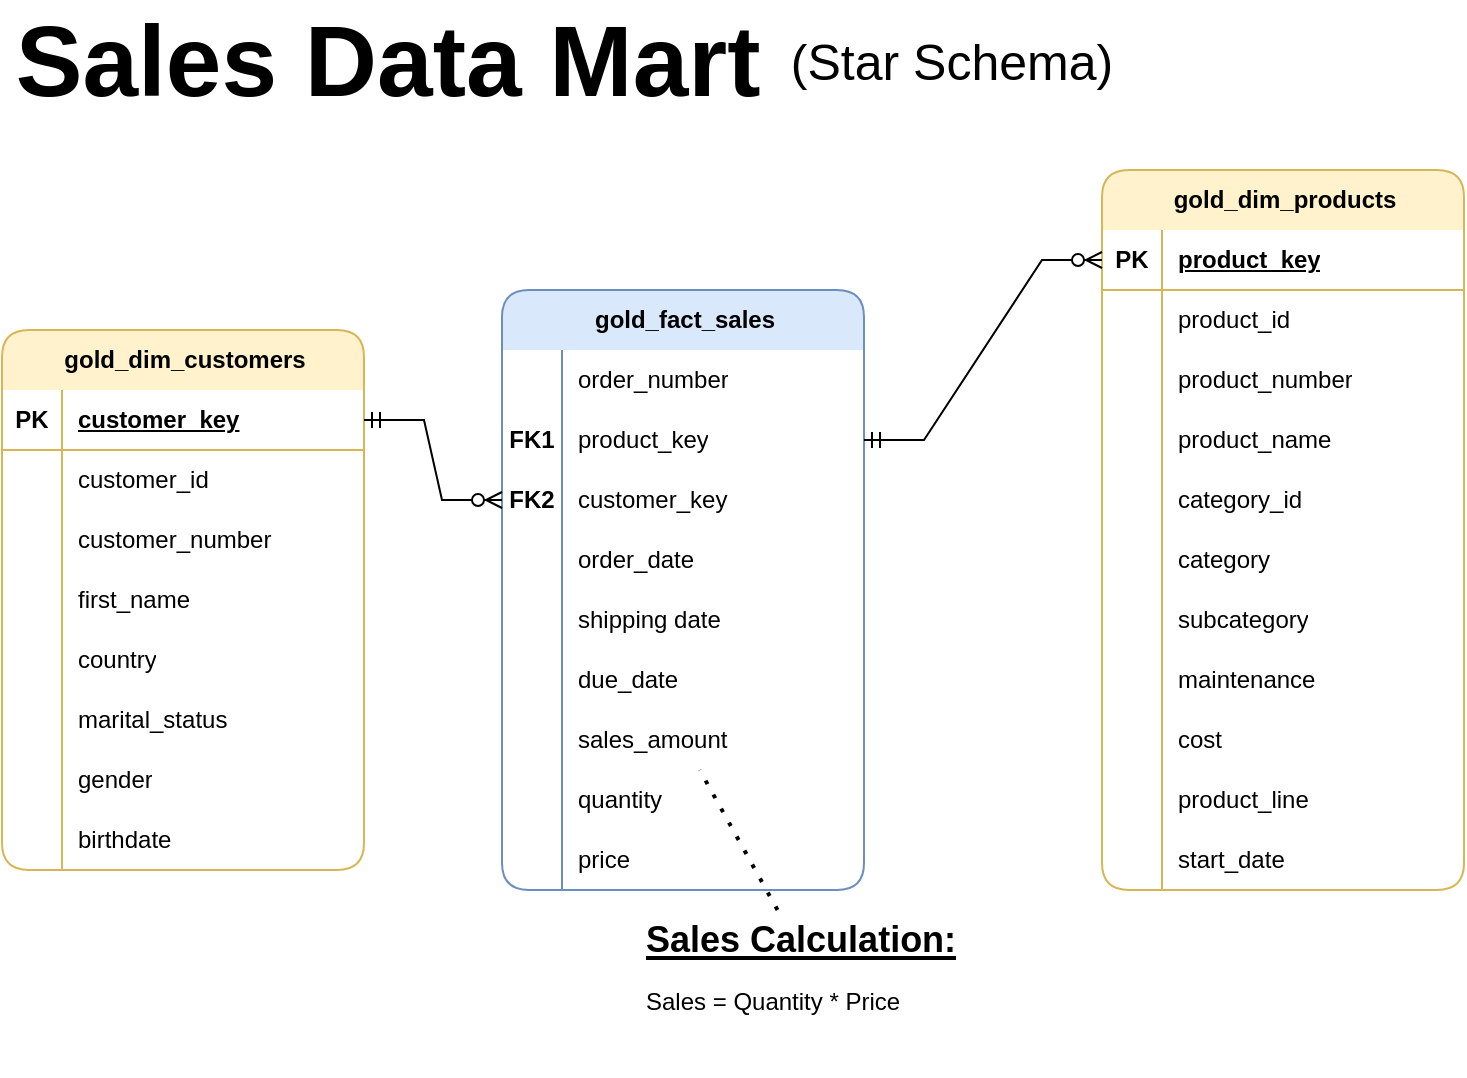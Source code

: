 <mxfile version="28.1.2">
  <diagram name="Page-1" id="DAZ2Mswl_g_Xlv9_RMFX">
    <mxGraphModel dx="1426" dy="849" grid="1" gridSize="10" guides="1" tooltips="1" connect="1" arrows="1" fold="1" page="1" pageScale="1" pageWidth="850" pageHeight="1100" math="0" shadow="0">
      <root>
        <mxCell id="0" />
        <mxCell id="1" parent="0" />
        <mxCell id="AhkrarsQf4mPMHz7Obhv-1" value="&lt;b&gt;&lt;font style=&quot;font-size: 50px;&quot;&gt;Sales Data Mart&amp;nbsp;&lt;/font&gt;&lt;/b&gt;" style="text;html=1;align=center;verticalAlign=middle;whiteSpace=wrap;rounded=0;" vertex="1" parent="1">
          <mxGeometry x="50" y="10" width="400" height="50" as="geometry" />
        </mxCell>
        <mxCell id="AhkrarsQf4mPMHz7Obhv-38" value="gold_dim_customers" style="shape=table;startSize=30;container=1;collapsible=1;childLayout=tableLayout;fixedRows=1;rowLines=0;fontStyle=1;align=center;resizeLast=1;html=1;fillColor=#fff2cc;strokeColor=#d6b656;swimlaneLine=0;shadow=0;rounded=1;" vertex="1" parent="1">
          <mxGeometry x="50" y="170" width="181" height="270" as="geometry" />
        </mxCell>
        <mxCell id="AhkrarsQf4mPMHz7Obhv-39" value="" style="shape=tableRow;horizontal=0;startSize=0;swimlaneHead=0;swimlaneBody=0;fillColor=none;collapsible=0;dropTarget=0;points=[[0,0.5],[1,0.5]];portConstraint=eastwest;top=0;left=0;right=0;bottom=1;swimlaneLine=0;shadow=0;strokeColor=#d6b656;" vertex="1" parent="AhkrarsQf4mPMHz7Obhv-38">
          <mxGeometry y="30" width="181" height="30" as="geometry" />
        </mxCell>
        <mxCell id="AhkrarsQf4mPMHz7Obhv-40" value="PK" style="shape=partialRectangle;connectable=0;fillColor=none;top=0;left=0;bottom=0;right=0;fontStyle=1;overflow=hidden;whiteSpace=wrap;html=1;swimlaneLine=0;shadow=0;strokeColor=#d6b656;" vertex="1" parent="AhkrarsQf4mPMHz7Obhv-39">
          <mxGeometry width="30" height="30" as="geometry">
            <mxRectangle width="30" height="30" as="alternateBounds" />
          </mxGeometry>
        </mxCell>
        <mxCell id="AhkrarsQf4mPMHz7Obhv-41" value="customer_key" style="shape=partialRectangle;connectable=0;fillColor=none;top=0;left=0;bottom=0;right=0;align=left;spacingLeft=6;fontStyle=5;overflow=hidden;whiteSpace=wrap;html=1;swimlaneLine=0;shadow=0;strokeColor=#d6b656;" vertex="1" parent="AhkrarsQf4mPMHz7Obhv-39">
          <mxGeometry x="30" width="151" height="30" as="geometry">
            <mxRectangle width="151" height="30" as="alternateBounds" />
          </mxGeometry>
        </mxCell>
        <mxCell id="AhkrarsQf4mPMHz7Obhv-42" value="" style="shape=tableRow;horizontal=0;startSize=0;swimlaneHead=0;swimlaneBody=0;fillColor=none;collapsible=0;dropTarget=0;points=[[0,0.5],[1,0.5]];portConstraint=eastwest;top=0;left=0;right=0;bottom=0;swimlaneLine=0;shadow=0;strokeColor=#d6b656;" vertex="1" parent="AhkrarsQf4mPMHz7Obhv-38">
          <mxGeometry y="60" width="181" height="30" as="geometry" />
        </mxCell>
        <mxCell id="AhkrarsQf4mPMHz7Obhv-43" value="" style="shape=partialRectangle;connectable=0;fillColor=none;top=0;left=0;bottom=0;right=0;editable=1;overflow=hidden;whiteSpace=wrap;html=1;swimlaneLine=0;shadow=0;strokeColor=#d6b656;" vertex="1" parent="AhkrarsQf4mPMHz7Obhv-42">
          <mxGeometry width="30" height="30" as="geometry">
            <mxRectangle width="30" height="30" as="alternateBounds" />
          </mxGeometry>
        </mxCell>
        <mxCell id="AhkrarsQf4mPMHz7Obhv-44" value="customer_id" style="shape=partialRectangle;connectable=0;fillColor=none;top=0;left=0;bottom=0;right=0;align=left;spacingLeft=6;overflow=hidden;whiteSpace=wrap;html=1;swimlaneLine=0;shadow=0;strokeColor=#d6b656;" vertex="1" parent="AhkrarsQf4mPMHz7Obhv-42">
          <mxGeometry x="30" width="151" height="30" as="geometry">
            <mxRectangle width="151" height="30" as="alternateBounds" />
          </mxGeometry>
        </mxCell>
        <mxCell id="AhkrarsQf4mPMHz7Obhv-45" value="" style="shape=tableRow;horizontal=0;startSize=0;swimlaneHead=0;swimlaneBody=0;fillColor=none;collapsible=0;dropTarget=0;points=[[0,0.5],[1,0.5]];portConstraint=eastwest;top=0;left=0;right=0;bottom=0;swimlaneLine=0;shadow=0;strokeColor=#d6b656;" vertex="1" parent="AhkrarsQf4mPMHz7Obhv-38">
          <mxGeometry y="90" width="181" height="30" as="geometry" />
        </mxCell>
        <mxCell id="AhkrarsQf4mPMHz7Obhv-46" value="" style="shape=partialRectangle;connectable=0;fillColor=none;top=0;left=0;bottom=0;right=0;editable=1;overflow=hidden;whiteSpace=wrap;html=1;swimlaneLine=0;shadow=0;strokeColor=#d6b656;" vertex="1" parent="AhkrarsQf4mPMHz7Obhv-45">
          <mxGeometry width="30" height="30" as="geometry">
            <mxRectangle width="30" height="30" as="alternateBounds" />
          </mxGeometry>
        </mxCell>
        <mxCell id="AhkrarsQf4mPMHz7Obhv-47" value="customer_number" style="shape=partialRectangle;connectable=0;fillColor=none;top=0;left=0;bottom=0;right=0;align=left;spacingLeft=6;overflow=hidden;whiteSpace=wrap;html=1;swimlaneLine=0;shadow=0;strokeColor=#d6b656;" vertex="1" parent="AhkrarsQf4mPMHz7Obhv-45">
          <mxGeometry x="30" width="151" height="30" as="geometry">
            <mxRectangle width="151" height="30" as="alternateBounds" />
          </mxGeometry>
        </mxCell>
        <mxCell id="AhkrarsQf4mPMHz7Obhv-48" value="" style="shape=tableRow;horizontal=0;startSize=0;swimlaneHead=0;swimlaneBody=0;fillColor=none;collapsible=0;dropTarget=0;points=[[0,0.5],[1,0.5]];portConstraint=eastwest;top=0;left=0;right=0;bottom=0;swimlaneLine=0;shadow=0;strokeColor=#d6b656;" vertex="1" parent="AhkrarsQf4mPMHz7Obhv-38">
          <mxGeometry y="120" width="181" height="30" as="geometry" />
        </mxCell>
        <mxCell id="AhkrarsQf4mPMHz7Obhv-49" value="" style="shape=partialRectangle;connectable=0;fillColor=none;top=0;left=0;bottom=0;right=0;editable=1;overflow=hidden;whiteSpace=wrap;html=1;swimlaneLine=0;shadow=0;strokeColor=#d6b656;" vertex="1" parent="AhkrarsQf4mPMHz7Obhv-48">
          <mxGeometry width="30" height="30" as="geometry">
            <mxRectangle width="30" height="30" as="alternateBounds" />
          </mxGeometry>
        </mxCell>
        <mxCell id="AhkrarsQf4mPMHz7Obhv-50" value="first_name" style="shape=partialRectangle;connectable=0;fillColor=none;top=0;left=0;bottom=0;right=0;align=left;spacingLeft=6;overflow=hidden;whiteSpace=wrap;html=1;swimlaneLine=0;shadow=0;strokeColor=#d6b656;" vertex="1" parent="AhkrarsQf4mPMHz7Obhv-48">
          <mxGeometry x="30" width="151" height="30" as="geometry">
            <mxRectangle width="151" height="30" as="alternateBounds" />
          </mxGeometry>
        </mxCell>
        <mxCell id="AhkrarsQf4mPMHz7Obhv-78" value="" style="shape=tableRow;horizontal=0;startSize=0;swimlaneHead=0;swimlaneBody=0;fillColor=none;collapsible=0;dropTarget=0;points=[[0,0.5],[1,0.5]];portConstraint=eastwest;top=0;left=0;right=0;bottom=0;swimlaneLine=0;shadow=0;strokeColor=#d6b656;" vertex="1" parent="AhkrarsQf4mPMHz7Obhv-38">
          <mxGeometry y="150" width="181" height="30" as="geometry" />
        </mxCell>
        <mxCell id="AhkrarsQf4mPMHz7Obhv-79" value="" style="shape=partialRectangle;connectable=0;fillColor=none;top=0;left=0;bottom=0;right=0;editable=1;overflow=hidden;whiteSpace=wrap;html=1;swimlaneLine=0;shadow=0;strokeColor=#d6b656;" vertex="1" parent="AhkrarsQf4mPMHz7Obhv-78">
          <mxGeometry width="30" height="30" as="geometry">
            <mxRectangle width="30" height="30" as="alternateBounds" />
          </mxGeometry>
        </mxCell>
        <mxCell id="AhkrarsQf4mPMHz7Obhv-80" value="country" style="shape=partialRectangle;connectable=0;fillColor=none;top=0;left=0;bottom=0;right=0;align=left;spacingLeft=6;overflow=hidden;whiteSpace=wrap;html=1;swimlaneLine=0;shadow=0;strokeColor=#d6b656;" vertex="1" parent="AhkrarsQf4mPMHz7Obhv-78">
          <mxGeometry x="30" width="151" height="30" as="geometry">
            <mxRectangle width="151" height="30" as="alternateBounds" />
          </mxGeometry>
        </mxCell>
        <mxCell id="AhkrarsQf4mPMHz7Obhv-81" value="" style="shape=tableRow;horizontal=0;startSize=0;swimlaneHead=0;swimlaneBody=0;fillColor=none;collapsible=0;dropTarget=0;points=[[0,0.5],[1,0.5]];portConstraint=eastwest;top=0;left=0;right=0;bottom=0;swimlaneLine=0;shadow=0;strokeColor=#d6b656;" vertex="1" parent="AhkrarsQf4mPMHz7Obhv-38">
          <mxGeometry y="180" width="181" height="30" as="geometry" />
        </mxCell>
        <mxCell id="AhkrarsQf4mPMHz7Obhv-82" value="" style="shape=partialRectangle;connectable=0;fillColor=none;top=0;left=0;bottom=0;right=0;editable=1;overflow=hidden;whiteSpace=wrap;html=1;swimlaneLine=0;shadow=0;strokeColor=#d6b656;" vertex="1" parent="AhkrarsQf4mPMHz7Obhv-81">
          <mxGeometry width="30" height="30" as="geometry">
            <mxRectangle width="30" height="30" as="alternateBounds" />
          </mxGeometry>
        </mxCell>
        <mxCell id="AhkrarsQf4mPMHz7Obhv-83" value="marital_status" style="shape=partialRectangle;connectable=0;fillColor=none;top=0;left=0;bottom=0;right=0;align=left;spacingLeft=6;overflow=hidden;whiteSpace=wrap;html=1;swimlaneLine=0;shadow=0;strokeColor=#d6b656;" vertex="1" parent="AhkrarsQf4mPMHz7Obhv-81">
          <mxGeometry x="30" width="151" height="30" as="geometry">
            <mxRectangle width="151" height="30" as="alternateBounds" />
          </mxGeometry>
        </mxCell>
        <mxCell id="AhkrarsQf4mPMHz7Obhv-84" value="" style="shape=tableRow;horizontal=0;startSize=0;swimlaneHead=0;swimlaneBody=0;fillColor=none;collapsible=0;dropTarget=0;points=[[0,0.5],[1,0.5]];portConstraint=eastwest;top=0;left=0;right=0;bottom=0;swimlaneLine=0;shadow=0;strokeColor=#d6b656;" vertex="1" parent="AhkrarsQf4mPMHz7Obhv-38">
          <mxGeometry y="210" width="181" height="30" as="geometry" />
        </mxCell>
        <mxCell id="AhkrarsQf4mPMHz7Obhv-85" value="" style="shape=partialRectangle;connectable=0;fillColor=none;top=0;left=0;bottom=0;right=0;editable=1;overflow=hidden;whiteSpace=wrap;html=1;swimlaneLine=0;shadow=0;strokeColor=#d6b656;" vertex="1" parent="AhkrarsQf4mPMHz7Obhv-84">
          <mxGeometry width="30" height="30" as="geometry">
            <mxRectangle width="30" height="30" as="alternateBounds" />
          </mxGeometry>
        </mxCell>
        <mxCell id="AhkrarsQf4mPMHz7Obhv-86" value="gender" style="shape=partialRectangle;connectable=0;fillColor=none;top=0;left=0;bottom=0;right=0;align=left;spacingLeft=6;overflow=hidden;whiteSpace=wrap;html=1;swimlaneLine=0;shadow=0;strokeColor=#d6b656;" vertex="1" parent="AhkrarsQf4mPMHz7Obhv-84">
          <mxGeometry x="30" width="151" height="30" as="geometry">
            <mxRectangle width="151" height="30" as="alternateBounds" />
          </mxGeometry>
        </mxCell>
        <mxCell id="AhkrarsQf4mPMHz7Obhv-87" value="" style="shape=tableRow;horizontal=0;startSize=0;swimlaneHead=0;swimlaneBody=0;fillColor=none;collapsible=0;dropTarget=0;points=[[0,0.5],[1,0.5]];portConstraint=eastwest;top=0;left=0;right=0;bottom=0;swimlaneLine=0;shadow=0;strokeColor=#d6b656;" vertex="1" parent="AhkrarsQf4mPMHz7Obhv-38">
          <mxGeometry y="240" width="181" height="30" as="geometry" />
        </mxCell>
        <mxCell id="AhkrarsQf4mPMHz7Obhv-88" value="" style="shape=partialRectangle;connectable=0;fillColor=none;top=0;left=0;bottom=0;right=0;editable=1;overflow=hidden;whiteSpace=wrap;html=1;swimlaneLine=0;shadow=0;strokeColor=#d6b656;" vertex="1" parent="AhkrarsQf4mPMHz7Obhv-87">
          <mxGeometry width="30" height="30" as="geometry">
            <mxRectangle width="30" height="30" as="alternateBounds" />
          </mxGeometry>
        </mxCell>
        <mxCell id="AhkrarsQf4mPMHz7Obhv-89" value="birthdate" style="shape=partialRectangle;connectable=0;fillColor=none;top=0;left=0;bottom=0;right=0;align=left;spacingLeft=6;overflow=hidden;whiteSpace=wrap;html=1;swimlaneLine=0;shadow=0;strokeColor=#d6b656;" vertex="1" parent="AhkrarsQf4mPMHz7Obhv-87">
          <mxGeometry x="30" width="151" height="30" as="geometry">
            <mxRectangle width="151" height="30" as="alternateBounds" />
          </mxGeometry>
        </mxCell>
        <mxCell id="AhkrarsQf4mPMHz7Obhv-99" value="gold_dim_products" style="shape=table;startSize=30;container=1;collapsible=1;childLayout=tableLayout;fixedRows=1;rowLines=0;fontStyle=1;align=center;resizeLast=1;html=1;fillColor=#fff2cc;strokeColor=#d6b656;swimlaneLine=0;shadow=0;rounded=1;" vertex="1" parent="1">
          <mxGeometry x="600" y="90" width="181" height="360" as="geometry" />
        </mxCell>
        <mxCell id="AhkrarsQf4mPMHz7Obhv-100" value="" style="shape=tableRow;horizontal=0;startSize=0;swimlaneHead=0;swimlaneBody=0;fillColor=none;collapsible=0;dropTarget=0;points=[[0,0.5],[1,0.5]];portConstraint=eastwest;top=0;left=0;right=0;bottom=1;swimlaneLine=0;shadow=0;strokeColor=#d6b656;" vertex="1" parent="AhkrarsQf4mPMHz7Obhv-99">
          <mxGeometry y="30" width="181" height="30" as="geometry" />
        </mxCell>
        <mxCell id="AhkrarsQf4mPMHz7Obhv-101" value="PK" style="shape=partialRectangle;connectable=0;fillColor=none;top=0;left=0;bottom=0;right=0;fontStyle=1;overflow=hidden;whiteSpace=wrap;html=1;swimlaneLine=0;shadow=0;strokeColor=#d6b656;" vertex="1" parent="AhkrarsQf4mPMHz7Obhv-100">
          <mxGeometry width="30" height="30" as="geometry">
            <mxRectangle width="30" height="30" as="alternateBounds" />
          </mxGeometry>
        </mxCell>
        <mxCell id="AhkrarsQf4mPMHz7Obhv-102" value="product_key" style="shape=partialRectangle;connectable=0;fillColor=none;top=0;left=0;bottom=0;right=0;align=left;spacingLeft=6;fontStyle=5;overflow=hidden;whiteSpace=wrap;html=1;swimlaneLine=0;shadow=0;strokeColor=#d6b656;" vertex="1" parent="AhkrarsQf4mPMHz7Obhv-100">
          <mxGeometry x="30" width="151" height="30" as="geometry">
            <mxRectangle width="151" height="30" as="alternateBounds" />
          </mxGeometry>
        </mxCell>
        <mxCell id="AhkrarsQf4mPMHz7Obhv-103" value="" style="shape=tableRow;horizontal=0;startSize=0;swimlaneHead=0;swimlaneBody=0;fillColor=none;collapsible=0;dropTarget=0;points=[[0,0.5],[1,0.5]];portConstraint=eastwest;top=0;left=0;right=0;bottom=0;swimlaneLine=0;shadow=0;strokeColor=#d6b656;" vertex="1" parent="AhkrarsQf4mPMHz7Obhv-99">
          <mxGeometry y="60" width="181" height="30" as="geometry" />
        </mxCell>
        <mxCell id="AhkrarsQf4mPMHz7Obhv-104" value="" style="shape=partialRectangle;connectable=0;fillColor=none;top=0;left=0;bottom=0;right=0;editable=1;overflow=hidden;whiteSpace=wrap;html=1;swimlaneLine=0;shadow=0;strokeColor=#d6b656;" vertex="1" parent="AhkrarsQf4mPMHz7Obhv-103">
          <mxGeometry width="30" height="30" as="geometry">
            <mxRectangle width="30" height="30" as="alternateBounds" />
          </mxGeometry>
        </mxCell>
        <mxCell id="AhkrarsQf4mPMHz7Obhv-105" value="product_id" style="shape=partialRectangle;connectable=0;fillColor=none;top=0;left=0;bottom=0;right=0;align=left;spacingLeft=6;overflow=hidden;whiteSpace=wrap;html=1;swimlaneLine=0;shadow=0;strokeColor=#d6b656;" vertex="1" parent="AhkrarsQf4mPMHz7Obhv-103">
          <mxGeometry x="30" width="151" height="30" as="geometry">
            <mxRectangle width="151" height="30" as="alternateBounds" />
          </mxGeometry>
        </mxCell>
        <mxCell id="AhkrarsQf4mPMHz7Obhv-106" value="" style="shape=tableRow;horizontal=0;startSize=0;swimlaneHead=0;swimlaneBody=0;fillColor=none;collapsible=0;dropTarget=0;points=[[0,0.5],[1,0.5]];portConstraint=eastwest;top=0;left=0;right=0;bottom=0;swimlaneLine=0;shadow=0;strokeColor=#d6b656;" vertex="1" parent="AhkrarsQf4mPMHz7Obhv-99">
          <mxGeometry y="90" width="181" height="30" as="geometry" />
        </mxCell>
        <mxCell id="AhkrarsQf4mPMHz7Obhv-107" value="" style="shape=partialRectangle;connectable=0;fillColor=none;top=0;left=0;bottom=0;right=0;editable=1;overflow=hidden;whiteSpace=wrap;html=1;swimlaneLine=0;shadow=0;strokeColor=#d6b656;" vertex="1" parent="AhkrarsQf4mPMHz7Obhv-106">
          <mxGeometry width="30" height="30" as="geometry">
            <mxRectangle width="30" height="30" as="alternateBounds" />
          </mxGeometry>
        </mxCell>
        <mxCell id="AhkrarsQf4mPMHz7Obhv-108" value="product_number" style="shape=partialRectangle;connectable=0;fillColor=none;top=0;left=0;bottom=0;right=0;align=left;spacingLeft=6;overflow=hidden;whiteSpace=wrap;html=1;swimlaneLine=0;shadow=0;strokeColor=#d6b656;" vertex="1" parent="AhkrarsQf4mPMHz7Obhv-106">
          <mxGeometry x="30" width="151" height="30" as="geometry">
            <mxRectangle width="151" height="30" as="alternateBounds" />
          </mxGeometry>
        </mxCell>
        <mxCell id="AhkrarsQf4mPMHz7Obhv-109" value="" style="shape=tableRow;horizontal=0;startSize=0;swimlaneHead=0;swimlaneBody=0;fillColor=none;collapsible=0;dropTarget=0;points=[[0,0.5],[1,0.5]];portConstraint=eastwest;top=0;left=0;right=0;bottom=0;swimlaneLine=0;shadow=0;strokeColor=#d6b656;" vertex="1" parent="AhkrarsQf4mPMHz7Obhv-99">
          <mxGeometry y="120" width="181" height="30" as="geometry" />
        </mxCell>
        <mxCell id="AhkrarsQf4mPMHz7Obhv-110" value="" style="shape=partialRectangle;connectable=0;fillColor=none;top=0;left=0;bottom=0;right=0;editable=1;overflow=hidden;whiteSpace=wrap;html=1;swimlaneLine=0;shadow=0;strokeColor=#d6b656;" vertex="1" parent="AhkrarsQf4mPMHz7Obhv-109">
          <mxGeometry width="30" height="30" as="geometry">
            <mxRectangle width="30" height="30" as="alternateBounds" />
          </mxGeometry>
        </mxCell>
        <mxCell id="AhkrarsQf4mPMHz7Obhv-111" value="product_name" style="shape=partialRectangle;connectable=0;fillColor=none;top=0;left=0;bottom=0;right=0;align=left;spacingLeft=6;overflow=hidden;whiteSpace=wrap;html=1;swimlaneLine=0;shadow=0;strokeColor=#d6b656;" vertex="1" parent="AhkrarsQf4mPMHz7Obhv-109">
          <mxGeometry x="30" width="151" height="30" as="geometry">
            <mxRectangle width="151" height="30" as="alternateBounds" />
          </mxGeometry>
        </mxCell>
        <mxCell id="AhkrarsQf4mPMHz7Obhv-112" value="" style="shape=tableRow;horizontal=0;startSize=0;swimlaneHead=0;swimlaneBody=0;fillColor=none;collapsible=0;dropTarget=0;points=[[0,0.5],[1,0.5]];portConstraint=eastwest;top=0;left=0;right=0;bottom=0;swimlaneLine=0;shadow=0;strokeColor=#d6b656;" vertex="1" parent="AhkrarsQf4mPMHz7Obhv-99">
          <mxGeometry y="150" width="181" height="30" as="geometry" />
        </mxCell>
        <mxCell id="AhkrarsQf4mPMHz7Obhv-113" value="" style="shape=partialRectangle;connectable=0;fillColor=none;top=0;left=0;bottom=0;right=0;editable=1;overflow=hidden;whiteSpace=wrap;html=1;swimlaneLine=0;shadow=0;strokeColor=#d6b656;" vertex="1" parent="AhkrarsQf4mPMHz7Obhv-112">
          <mxGeometry width="30" height="30" as="geometry">
            <mxRectangle width="30" height="30" as="alternateBounds" />
          </mxGeometry>
        </mxCell>
        <mxCell id="AhkrarsQf4mPMHz7Obhv-114" value="category_id" style="shape=partialRectangle;connectable=0;fillColor=none;top=0;left=0;bottom=0;right=0;align=left;spacingLeft=6;overflow=hidden;whiteSpace=wrap;html=1;swimlaneLine=0;shadow=0;strokeColor=#d6b656;" vertex="1" parent="AhkrarsQf4mPMHz7Obhv-112">
          <mxGeometry x="30" width="151" height="30" as="geometry">
            <mxRectangle width="151" height="30" as="alternateBounds" />
          </mxGeometry>
        </mxCell>
        <mxCell id="AhkrarsQf4mPMHz7Obhv-115" value="" style="shape=tableRow;horizontal=0;startSize=0;swimlaneHead=0;swimlaneBody=0;fillColor=none;collapsible=0;dropTarget=0;points=[[0,0.5],[1,0.5]];portConstraint=eastwest;top=0;left=0;right=0;bottom=0;swimlaneLine=0;shadow=0;strokeColor=#d6b656;" vertex="1" parent="AhkrarsQf4mPMHz7Obhv-99">
          <mxGeometry y="180" width="181" height="30" as="geometry" />
        </mxCell>
        <mxCell id="AhkrarsQf4mPMHz7Obhv-116" value="" style="shape=partialRectangle;connectable=0;fillColor=none;top=0;left=0;bottom=0;right=0;editable=1;overflow=hidden;whiteSpace=wrap;html=1;swimlaneLine=0;shadow=0;strokeColor=#d6b656;" vertex="1" parent="AhkrarsQf4mPMHz7Obhv-115">
          <mxGeometry width="30" height="30" as="geometry">
            <mxRectangle width="30" height="30" as="alternateBounds" />
          </mxGeometry>
        </mxCell>
        <mxCell id="AhkrarsQf4mPMHz7Obhv-117" value="category" style="shape=partialRectangle;connectable=0;fillColor=none;top=0;left=0;bottom=0;right=0;align=left;spacingLeft=6;overflow=hidden;whiteSpace=wrap;html=1;swimlaneLine=0;shadow=0;strokeColor=#d6b656;" vertex="1" parent="AhkrarsQf4mPMHz7Obhv-115">
          <mxGeometry x="30" width="151" height="30" as="geometry">
            <mxRectangle width="151" height="30" as="alternateBounds" />
          </mxGeometry>
        </mxCell>
        <mxCell id="AhkrarsQf4mPMHz7Obhv-118" value="" style="shape=tableRow;horizontal=0;startSize=0;swimlaneHead=0;swimlaneBody=0;fillColor=none;collapsible=0;dropTarget=0;points=[[0,0.5],[1,0.5]];portConstraint=eastwest;top=0;left=0;right=0;bottom=0;swimlaneLine=0;shadow=0;strokeColor=#d6b656;" vertex="1" parent="AhkrarsQf4mPMHz7Obhv-99">
          <mxGeometry y="210" width="181" height="30" as="geometry" />
        </mxCell>
        <mxCell id="AhkrarsQf4mPMHz7Obhv-119" value="" style="shape=partialRectangle;connectable=0;fillColor=none;top=0;left=0;bottom=0;right=0;editable=1;overflow=hidden;whiteSpace=wrap;html=1;swimlaneLine=0;shadow=0;strokeColor=#d6b656;" vertex="1" parent="AhkrarsQf4mPMHz7Obhv-118">
          <mxGeometry width="30" height="30" as="geometry">
            <mxRectangle width="30" height="30" as="alternateBounds" />
          </mxGeometry>
        </mxCell>
        <mxCell id="AhkrarsQf4mPMHz7Obhv-120" value="subcategory" style="shape=partialRectangle;connectable=0;fillColor=none;top=0;left=0;bottom=0;right=0;align=left;spacingLeft=6;overflow=hidden;whiteSpace=wrap;html=1;swimlaneLine=0;shadow=0;strokeColor=#d6b656;" vertex="1" parent="AhkrarsQf4mPMHz7Obhv-118">
          <mxGeometry x="30" width="151" height="30" as="geometry">
            <mxRectangle width="151" height="30" as="alternateBounds" />
          </mxGeometry>
        </mxCell>
        <mxCell id="AhkrarsQf4mPMHz7Obhv-121" value="" style="shape=tableRow;horizontal=0;startSize=0;swimlaneHead=0;swimlaneBody=0;fillColor=none;collapsible=0;dropTarget=0;points=[[0,0.5],[1,0.5]];portConstraint=eastwest;top=0;left=0;right=0;bottom=0;swimlaneLine=0;shadow=0;strokeColor=#d6b656;" vertex="1" parent="AhkrarsQf4mPMHz7Obhv-99">
          <mxGeometry y="240" width="181" height="30" as="geometry" />
        </mxCell>
        <mxCell id="AhkrarsQf4mPMHz7Obhv-122" value="" style="shape=partialRectangle;connectable=0;fillColor=none;top=0;left=0;bottom=0;right=0;editable=1;overflow=hidden;whiteSpace=wrap;html=1;swimlaneLine=0;shadow=0;strokeColor=#d6b656;" vertex="1" parent="AhkrarsQf4mPMHz7Obhv-121">
          <mxGeometry width="30" height="30" as="geometry">
            <mxRectangle width="30" height="30" as="alternateBounds" />
          </mxGeometry>
        </mxCell>
        <mxCell id="AhkrarsQf4mPMHz7Obhv-123" value="maintenance" style="shape=partialRectangle;connectable=0;fillColor=none;top=0;left=0;bottom=0;right=0;align=left;spacingLeft=6;overflow=hidden;whiteSpace=wrap;html=1;swimlaneLine=0;shadow=0;strokeColor=#d6b656;" vertex="1" parent="AhkrarsQf4mPMHz7Obhv-121">
          <mxGeometry x="30" width="151" height="30" as="geometry">
            <mxRectangle width="151" height="30" as="alternateBounds" />
          </mxGeometry>
        </mxCell>
        <mxCell id="AhkrarsQf4mPMHz7Obhv-149" value="" style="shape=tableRow;horizontal=0;startSize=0;swimlaneHead=0;swimlaneBody=0;fillColor=none;collapsible=0;dropTarget=0;points=[[0,0.5],[1,0.5]];portConstraint=eastwest;top=0;left=0;right=0;bottom=0;swimlaneLine=0;shadow=0;strokeColor=#d6b656;" vertex="1" parent="AhkrarsQf4mPMHz7Obhv-99">
          <mxGeometry y="270" width="181" height="30" as="geometry" />
        </mxCell>
        <mxCell id="AhkrarsQf4mPMHz7Obhv-150" value="" style="shape=partialRectangle;connectable=0;fillColor=none;top=0;left=0;bottom=0;right=0;editable=1;overflow=hidden;whiteSpace=wrap;html=1;swimlaneLine=0;shadow=0;strokeColor=#d6b656;" vertex="1" parent="AhkrarsQf4mPMHz7Obhv-149">
          <mxGeometry width="30" height="30" as="geometry">
            <mxRectangle width="30" height="30" as="alternateBounds" />
          </mxGeometry>
        </mxCell>
        <mxCell id="AhkrarsQf4mPMHz7Obhv-151" value="cost" style="shape=partialRectangle;connectable=0;fillColor=none;top=0;left=0;bottom=0;right=0;align=left;spacingLeft=6;overflow=hidden;whiteSpace=wrap;html=1;swimlaneLine=0;shadow=0;strokeColor=#d6b656;" vertex="1" parent="AhkrarsQf4mPMHz7Obhv-149">
          <mxGeometry x="30" width="151" height="30" as="geometry">
            <mxRectangle width="151" height="30" as="alternateBounds" />
          </mxGeometry>
        </mxCell>
        <mxCell id="AhkrarsQf4mPMHz7Obhv-152" value="" style="shape=tableRow;horizontal=0;startSize=0;swimlaneHead=0;swimlaneBody=0;fillColor=none;collapsible=0;dropTarget=0;points=[[0,0.5],[1,0.5]];portConstraint=eastwest;top=0;left=0;right=0;bottom=0;swimlaneLine=0;shadow=0;strokeColor=#d6b656;" vertex="1" parent="AhkrarsQf4mPMHz7Obhv-99">
          <mxGeometry y="300" width="181" height="30" as="geometry" />
        </mxCell>
        <mxCell id="AhkrarsQf4mPMHz7Obhv-153" value="" style="shape=partialRectangle;connectable=0;fillColor=none;top=0;left=0;bottom=0;right=0;editable=1;overflow=hidden;whiteSpace=wrap;html=1;swimlaneLine=0;shadow=0;strokeColor=#d6b656;" vertex="1" parent="AhkrarsQf4mPMHz7Obhv-152">
          <mxGeometry width="30" height="30" as="geometry">
            <mxRectangle width="30" height="30" as="alternateBounds" />
          </mxGeometry>
        </mxCell>
        <mxCell id="AhkrarsQf4mPMHz7Obhv-154" value="product_line" style="shape=partialRectangle;connectable=0;fillColor=none;top=0;left=0;bottom=0;right=0;align=left;spacingLeft=6;overflow=hidden;whiteSpace=wrap;html=1;swimlaneLine=0;shadow=0;strokeColor=#d6b656;" vertex="1" parent="AhkrarsQf4mPMHz7Obhv-152">
          <mxGeometry x="30" width="151" height="30" as="geometry">
            <mxRectangle width="151" height="30" as="alternateBounds" />
          </mxGeometry>
        </mxCell>
        <mxCell id="AhkrarsQf4mPMHz7Obhv-167" value="" style="shape=tableRow;horizontal=0;startSize=0;swimlaneHead=0;swimlaneBody=0;fillColor=none;collapsible=0;dropTarget=0;points=[[0,0.5],[1,0.5]];portConstraint=eastwest;top=0;left=0;right=0;bottom=0;swimlaneLine=0;shadow=0;strokeColor=#d6b656;" vertex="1" parent="AhkrarsQf4mPMHz7Obhv-99">
          <mxGeometry y="330" width="181" height="30" as="geometry" />
        </mxCell>
        <mxCell id="AhkrarsQf4mPMHz7Obhv-168" value="" style="shape=partialRectangle;connectable=0;fillColor=none;top=0;left=0;bottom=0;right=0;editable=1;overflow=hidden;whiteSpace=wrap;html=1;swimlaneLine=0;shadow=0;strokeColor=#d6b656;" vertex="1" parent="AhkrarsQf4mPMHz7Obhv-167">
          <mxGeometry width="30" height="30" as="geometry">
            <mxRectangle width="30" height="30" as="alternateBounds" />
          </mxGeometry>
        </mxCell>
        <mxCell id="AhkrarsQf4mPMHz7Obhv-169" value="start_date" style="shape=partialRectangle;connectable=0;fillColor=none;top=0;left=0;bottom=0;right=0;align=left;spacingLeft=6;overflow=hidden;whiteSpace=wrap;html=1;swimlaneLine=0;shadow=0;strokeColor=#d6b656;" vertex="1" parent="AhkrarsQf4mPMHz7Obhv-167">
          <mxGeometry x="30" width="151" height="30" as="geometry">
            <mxRectangle width="151" height="30" as="alternateBounds" />
          </mxGeometry>
        </mxCell>
        <mxCell id="AhkrarsQf4mPMHz7Obhv-124" value="gold_fact_sales" style="shape=table;startSize=30;container=1;collapsible=1;childLayout=tableLayout;fixedRows=1;rowLines=0;fontStyle=1;align=center;resizeLast=1;html=1;fillColor=#dae8fc;strokeColor=#6c8ebf;swimlaneLine=0;shadow=0;rounded=1;" vertex="1" parent="1">
          <mxGeometry x="300" y="150" width="181" height="300" as="geometry" />
        </mxCell>
        <mxCell id="AhkrarsQf4mPMHz7Obhv-128" value="" style="shape=tableRow;horizontal=0;startSize=0;swimlaneHead=0;swimlaneBody=0;fillColor=none;collapsible=0;dropTarget=0;points=[[0,0.5],[1,0.5]];portConstraint=eastwest;top=0;left=0;right=0;bottom=0;swimlaneLine=0;shadow=0;strokeColor=#6c8ebf;" vertex="1" parent="AhkrarsQf4mPMHz7Obhv-124">
          <mxGeometry y="30" width="181" height="30" as="geometry" />
        </mxCell>
        <mxCell id="AhkrarsQf4mPMHz7Obhv-129" value="" style="shape=partialRectangle;connectable=0;fillColor=none;top=0;left=0;bottom=0;right=0;editable=1;overflow=hidden;whiteSpace=wrap;html=1;swimlaneLine=0;shadow=0;strokeColor=#6c8ebf;" vertex="1" parent="AhkrarsQf4mPMHz7Obhv-128">
          <mxGeometry width="30" height="30" as="geometry">
            <mxRectangle width="30" height="30" as="alternateBounds" />
          </mxGeometry>
        </mxCell>
        <mxCell id="AhkrarsQf4mPMHz7Obhv-130" value="order_number" style="shape=partialRectangle;connectable=0;fillColor=none;top=0;left=0;bottom=0;right=0;align=left;spacingLeft=6;overflow=hidden;whiteSpace=wrap;html=1;swimlaneLine=0;shadow=0;strokeColor=#6c8ebf;" vertex="1" parent="AhkrarsQf4mPMHz7Obhv-128">
          <mxGeometry x="30" width="151" height="30" as="geometry">
            <mxRectangle width="151" height="30" as="alternateBounds" />
          </mxGeometry>
        </mxCell>
        <mxCell id="AhkrarsQf4mPMHz7Obhv-164" value="" style="shape=tableRow;horizontal=0;startSize=0;swimlaneHead=0;swimlaneBody=0;fillColor=none;collapsible=0;dropTarget=0;points=[[0,0.5],[1,0.5]];portConstraint=eastwest;top=0;left=0;right=0;bottom=0;swimlaneLine=0;shadow=0;strokeColor=#6c8ebf;" vertex="1" parent="AhkrarsQf4mPMHz7Obhv-124">
          <mxGeometry y="60" width="181" height="30" as="geometry" />
        </mxCell>
        <mxCell id="AhkrarsQf4mPMHz7Obhv-165" value="&lt;b&gt;FK1&lt;/b&gt;" style="shape=partialRectangle;connectable=0;fillColor=none;top=0;left=0;bottom=0;right=0;editable=1;overflow=hidden;whiteSpace=wrap;html=1;swimlaneLine=0;shadow=0;strokeColor=#6c8ebf;" vertex="1" parent="AhkrarsQf4mPMHz7Obhv-164">
          <mxGeometry width="30" height="30" as="geometry">
            <mxRectangle width="30" height="30" as="alternateBounds" />
          </mxGeometry>
        </mxCell>
        <mxCell id="AhkrarsQf4mPMHz7Obhv-166" value="product_key" style="shape=partialRectangle;connectable=0;fillColor=none;top=0;left=0;bottom=0;right=0;align=left;spacingLeft=6;overflow=hidden;whiteSpace=wrap;html=1;swimlaneLine=0;shadow=0;strokeColor=#6c8ebf;" vertex="1" parent="AhkrarsQf4mPMHz7Obhv-164">
          <mxGeometry x="30" width="151" height="30" as="geometry">
            <mxRectangle width="151" height="30" as="alternateBounds" />
          </mxGeometry>
        </mxCell>
        <mxCell id="AhkrarsQf4mPMHz7Obhv-131" value="" style="shape=tableRow;horizontal=0;startSize=0;swimlaneHead=0;swimlaneBody=0;fillColor=none;collapsible=0;dropTarget=0;points=[[0,0.5],[1,0.5]];portConstraint=eastwest;top=0;left=0;right=0;bottom=0;swimlaneLine=0;shadow=0;strokeColor=#6c8ebf;" vertex="1" parent="AhkrarsQf4mPMHz7Obhv-124">
          <mxGeometry y="90" width="181" height="30" as="geometry" />
        </mxCell>
        <mxCell id="AhkrarsQf4mPMHz7Obhv-132" value="&lt;b&gt;FK2&lt;/b&gt;" style="shape=partialRectangle;connectable=0;fillColor=none;top=0;left=0;bottom=0;right=0;editable=1;overflow=hidden;whiteSpace=wrap;html=1;swimlaneLine=0;shadow=0;strokeColor=#6c8ebf;" vertex="1" parent="AhkrarsQf4mPMHz7Obhv-131">
          <mxGeometry width="30" height="30" as="geometry">
            <mxRectangle width="30" height="30" as="alternateBounds" />
          </mxGeometry>
        </mxCell>
        <mxCell id="AhkrarsQf4mPMHz7Obhv-133" value="customer_key" style="shape=partialRectangle;connectable=0;fillColor=none;top=0;left=0;bottom=0;right=0;align=left;spacingLeft=6;overflow=hidden;whiteSpace=wrap;html=1;swimlaneLine=0;shadow=0;strokeColor=#6c8ebf;" vertex="1" parent="AhkrarsQf4mPMHz7Obhv-131">
          <mxGeometry x="30" width="151" height="30" as="geometry">
            <mxRectangle width="151" height="30" as="alternateBounds" />
          </mxGeometry>
        </mxCell>
        <mxCell id="AhkrarsQf4mPMHz7Obhv-134" value="" style="shape=tableRow;horizontal=0;startSize=0;swimlaneHead=0;swimlaneBody=0;fillColor=none;collapsible=0;dropTarget=0;points=[[0,0.5],[1,0.5]];portConstraint=eastwest;top=0;left=0;right=0;bottom=0;swimlaneLine=0;shadow=0;strokeColor=#6c8ebf;" vertex="1" parent="AhkrarsQf4mPMHz7Obhv-124">
          <mxGeometry y="120" width="181" height="30" as="geometry" />
        </mxCell>
        <mxCell id="AhkrarsQf4mPMHz7Obhv-135" value="" style="shape=partialRectangle;connectable=0;fillColor=none;top=0;left=0;bottom=0;right=0;editable=1;overflow=hidden;whiteSpace=wrap;html=1;swimlaneLine=0;shadow=0;strokeColor=#6c8ebf;" vertex="1" parent="AhkrarsQf4mPMHz7Obhv-134">
          <mxGeometry width="30" height="30" as="geometry">
            <mxRectangle width="30" height="30" as="alternateBounds" />
          </mxGeometry>
        </mxCell>
        <mxCell id="AhkrarsQf4mPMHz7Obhv-136" value="order_date" style="shape=partialRectangle;connectable=0;fillColor=none;top=0;left=0;bottom=0;right=0;align=left;spacingLeft=6;overflow=hidden;whiteSpace=wrap;html=1;swimlaneLine=0;shadow=0;strokeColor=#6c8ebf;" vertex="1" parent="AhkrarsQf4mPMHz7Obhv-134">
          <mxGeometry x="30" width="151" height="30" as="geometry">
            <mxRectangle width="151" height="30" as="alternateBounds" />
          </mxGeometry>
        </mxCell>
        <mxCell id="AhkrarsQf4mPMHz7Obhv-137" value="" style="shape=tableRow;horizontal=0;startSize=0;swimlaneHead=0;swimlaneBody=0;fillColor=none;collapsible=0;dropTarget=0;points=[[0,0.5],[1,0.5]];portConstraint=eastwest;top=0;left=0;right=0;bottom=0;swimlaneLine=0;shadow=0;strokeColor=#6c8ebf;" vertex="1" parent="AhkrarsQf4mPMHz7Obhv-124">
          <mxGeometry y="150" width="181" height="30" as="geometry" />
        </mxCell>
        <mxCell id="AhkrarsQf4mPMHz7Obhv-138" value="" style="shape=partialRectangle;connectable=0;fillColor=none;top=0;left=0;bottom=0;right=0;editable=1;overflow=hidden;whiteSpace=wrap;html=1;swimlaneLine=0;shadow=0;strokeColor=#6c8ebf;" vertex="1" parent="AhkrarsQf4mPMHz7Obhv-137">
          <mxGeometry width="30" height="30" as="geometry">
            <mxRectangle width="30" height="30" as="alternateBounds" />
          </mxGeometry>
        </mxCell>
        <mxCell id="AhkrarsQf4mPMHz7Obhv-139" value="shipping date" style="shape=partialRectangle;connectable=0;fillColor=none;top=0;left=0;bottom=0;right=0;align=left;spacingLeft=6;overflow=hidden;whiteSpace=wrap;html=1;swimlaneLine=0;shadow=0;strokeColor=#6c8ebf;" vertex="1" parent="AhkrarsQf4mPMHz7Obhv-137">
          <mxGeometry x="30" width="151" height="30" as="geometry">
            <mxRectangle width="151" height="30" as="alternateBounds" />
          </mxGeometry>
        </mxCell>
        <mxCell id="AhkrarsQf4mPMHz7Obhv-140" value="" style="shape=tableRow;horizontal=0;startSize=0;swimlaneHead=0;swimlaneBody=0;fillColor=none;collapsible=0;dropTarget=0;points=[[0,0.5],[1,0.5]];portConstraint=eastwest;top=0;left=0;right=0;bottom=0;swimlaneLine=0;shadow=0;strokeColor=#6c8ebf;" vertex="1" parent="AhkrarsQf4mPMHz7Obhv-124">
          <mxGeometry y="180" width="181" height="30" as="geometry" />
        </mxCell>
        <mxCell id="AhkrarsQf4mPMHz7Obhv-141" value="" style="shape=partialRectangle;connectable=0;fillColor=none;top=0;left=0;bottom=0;right=0;editable=1;overflow=hidden;whiteSpace=wrap;html=1;swimlaneLine=0;shadow=0;strokeColor=#6c8ebf;" vertex="1" parent="AhkrarsQf4mPMHz7Obhv-140">
          <mxGeometry width="30" height="30" as="geometry">
            <mxRectangle width="30" height="30" as="alternateBounds" />
          </mxGeometry>
        </mxCell>
        <mxCell id="AhkrarsQf4mPMHz7Obhv-142" value="due_date" style="shape=partialRectangle;connectable=0;fillColor=none;top=0;left=0;bottom=0;right=0;align=left;spacingLeft=6;overflow=hidden;whiteSpace=wrap;html=1;swimlaneLine=0;shadow=0;strokeColor=#6c8ebf;" vertex="1" parent="AhkrarsQf4mPMHz7Obhv-140">
          <mxGeometry x="30" width="151" height="30" as="geometry">
            <mxRectangle width="151" height="30" as="alternateBounds" />
          </mxGeometry>
        </mxCell>
        <mxCell id="AhkrarsQf4mPMHz7Obhv-143" value="" style="shape=tableRow;horizontal=0;startSize=0;swimlaneHead=0;swimlaneBody=0;fillColor=none;collapsible=0;dropTarget=0;points=[[0,0.5],[1,0.5]];portConstraint=eastwest;top=0;left=0;right=0;bottom=0;swimlaneLine=0;shadow=0;strokeColor=#6c8ebf;" vertex="1" parent="AhkrarsQf4mPMHz7Obhv-124">
          <mxGeometry y="210" width="181" height="30" as="geometry" />
        </mxCell>
        <mxCell id="AhkrarsQf4mPMHz7Obhv-144" value="" style="shape=partialRectangle;connectable=0;fillColor=none;top=0;left=0;bottom=0;right=0;editable=1;overflow=hidden;whiteSpace=wrap;html=1;swimlaneLine=0;shadow=0;strokeColor=#6c8ebf;" vertex="1" parent="AhkrarsQf4mPMHz7Obhv-143">
          <mxGeometry width="30" height="30" as="geometry">
            <mxRectangle width="30" height="30" as="alternateBounds" />
          </mxGeometry>
        </mxCell>
        <mxCell id="AhkrarsQf4mPMHz7Obhv-145" value="sales_amount" style="shape=partialRectangle;connectable=0;fillColor=none;top=0;left=0;bottom=0;right=0;align=left;spacingLeft=6;overflow=hidden;whiteSpace=wrap;html=1;swimlaneLine=0;shadow=0;strokeColor=#6c8ebf;" vertex="1" parent="AhkrarsQf4mPMHz7Obhv-143">
          <mxGeometry x="30" width="151" height="30" as="geometry">
            <mxRectangle width="151" height="30" as="alternateBounds" />
          </mxGeometry>
        </mxCell>
        <mxCell id="AhkrarsQf4mPMHz7Obhv-146" value="" style="shape=tableRow;horizontal=0;startSize=0;swimlaneHead=0;swimlaneBody=0;fillColor=none;collapsible=0;dropTarget=0;points=[[0,0.5],[1,0.5]];portConstraint=eastwest;top=0;left=0;right=0;bottom=0;swimlaneLine=0;shadow=0;strokeColor=#6c8ebf;" vertex="1" parent="AhkrarsQf4mPMHz7Obhv-124">
          <mxGeometry y="240" width="181" height="30" as="geometry" />
        </mxCell>
        <mxCell id="AhkrarsQf4mPMHz7Obhv-147" value="" style="shape=partialRectangle;connectable=0;fillColor=none;top=0;left=0;bottom=0;right=0;editable=1;overflow=hidden;whiteSpace=wrap;html=1;swimlaneLine=0;shadow=0;strokeColor=#6c8ebf;" vertex="1" parent="AhkrarsQf4mPMHz7Obhv-146">
          <mxGeometry width="30" height="30" as="geometry">
            <mxRectangle width="30" height="30" as="alternateBounds" />
          </mxGeometry>
        </mxCell>
        <mxCell id="AhkrarsQf4mPMHz7Obhv-148" value="quantity" style="shape=partialRectangle;connectable=0;fillColor=none;top=0;left=0;bottom=0;right=0;align=left;spacingLeft=6;overflow=hidden;whiteSpace=wrap;html=1;swimlaneLine=0;shadow=0;strokeColor=#6c8ebf;" vertex="1" parent="AhkrarsQf4mPMHz7Obhv-146">
          <mxGeometry x="30" width="151" height="30" as="geometry">
            <mxRectangle width="151" height="30" as="alternateBounds" />
          </mxGeometry>
        </mxCell>
        <mxCell id="AhkrarsQf4mPMHz7Obhv-161" value="" style="shape=tableRow;horizontal=0;startSize=0;swimlaneHead=0;swimlaneBody=0;fillColor=none;collapsible=0;dropTarget=0;points=[[0,0.5],[1,0.5]];portConstraint=eastwest;top=0;left=0;right=0;bottom=0;swimlaneLine=0;shadow=0;strokeColor=#6c8ebf;" vertex="1" parent="AhkrarsQf4mPMHz7Obhv-124">
          <mxGeometry y="270" width="181" height="30" as="geometry" />
        </mxCell>
        <mxCell id="AhkrarsQf4mPMHz7Obhv-162" value="" style="shape=partialRectangle;connectable=0;fillColor=none;top=0;left=0;bottom=0;right=0;editable=1;overflow=hidden;whiteSpace=wrap;html=1;swimlaneLine=0;shadow=0;strokeColor=#6c8ebf;" vertex="1" parent="AhkrarsQf4mPMHz7Obhv-161">
          <mxGeometry width="30" height="30" as="geometry">
            <mxRectangle width="30" height="30" as="alternateBounds" />
          </mxGeometry>
        </mxCell>
        <mxCell id="AhkrarsQf4mPMHz7Obhv-163" value="price" style="shape=partialRectangle;connectable=0;fillColor=none;top=0;left=0;bottom=0;right=0;align=left;spacingLeft=6;overflow=hidden;whiteSpace=wrap;html=1;swimlaneLine=0;shadow=0;strokeColor=#6c8ebf;" vertex="1" parent="AhkrarsQf4mPMHz7Obhv-161">
          <mxGeometry x="30" width="151" height="30" as="geometry">
            <mxRectangle width="151" height="30" as="alternateBounds" />
          </mxGeometry>
        </mxCell>
        <mxCell id="AhkrarsQf4mPMHz7Obhv-170" value="" style="edgeStyle=entityRelationEdgeStyle;fontSize=12;html=1;endArrow=ERzeroToMany;startArrow=ERmandOne;rounded=0;entryX=0;entryY=0.5;entryDx=0;entryDy=0;exitX=1;exitY=0.5;exitDx=0;exitDy=0;" edge="1" parent="1" source="AhkrarsQf4mPMHz7Obhv-39" target="AhkrarsQf4mPMHz7Obhv-131">
          <mxGeometry width="100" height="100" relative="1" as="geometry">
            <mxPoint x="231" y="210" as="sourcePoint" />
            <mxPoint x="291" y="260" as="targetPoint" />
          </mxGeometry>
        </mxCell>
        <mxCell id="AhkrarsQf4mPMHz7Obhv-171" value="" style="edgeStyle=entityRelationEdgeStyle;fontSize=12;html=1;endArrow=ERzeroToMany;startArrow=ERmandOne;rounded=0;entryX=0;entryY=0.5;entryDx=0;entryDy=0;exitX=1;exitY=0.5;exitDx=0;exitDy=0;" edge="1" parent="1" source="AhkrarsQf4mPMHz7Obhv-164" target="AhkrarsQf4mPMHz7Obhv-100">
          <mxGeometry width="100" height="100" relative="1" as="geometry">
            <mxPoint x="490" y="220" as="sourcePoint" />
            <mxPoint x="580" y="130" as="targetPoint" />
            <Array as="points">
              <mxPoint x="560" y="180" />
            </Array>
          </mxGeometry>
        </mxCell>
        <mxCell id="AhkrarsQf4mPMHz7Obhv-172" value="&lt;div style=&quot;line-height: 50%;&quot;&gt;&lt;h1 style=&quot;margin-top: 0px; line-height: 50%;&quot;&gt;&lt;span style=&quot;background-color: transparent; color: light-dark(rgb(0, 0, 0), rgb(255, 255, 255));&quot;&gt;&lt;u&gt;&lt;font style=&quot;font-size: 18px; line-height: 50%;&quot;&gt;Sales Calculation:&lt;/font&gt;&lt;/u&gt;&lt;/span&gt;&lt;/h1&gt;&lt;h1 style=&quot;margin-top: 0px; line-height: 50%;&quot;&gt;&lt;span style=&quot;background-color: transparent; color: light-dark(rgb(0, 0, 0), rgb(255, 255, 255)); font-size: 12px; font-weight: normal; line-height: 50%;&quot;&gt;Sales = Quantity * Price&lt;/span&gt;&lt;/h1&gt;&lt;/div&gt;" style="text;html=1;whiteSpace=wrap;overflow=hidden;rounded=0;" vertex="1" parent="1">
          <mxGeometry x="370" y="460" width="180" height="80" as="geometry" />
        </mxCell>
        <mxCell id="AhkrarsQf4mPMHz7Obhv-173" value="" style="endArrow=none;dashed=1;html=1;dashPattern=1 3;strokeWidth=2;rounded=0;" edge="1" parent="1" source="AhkrarsQf4mPMHz7Obhv-172" target="AhkrarsQf4mPMHz7Obhv-143">
          <mxGeometry width="50" height="50" relative="1" as="geometry">
            <mxPoint x="460" y="540" as="sourcePoint" />
            <mxPoint x="510" y="490" as="targetPoint" />
          </mxGeometry>
        </mxCell>
        <mxCell id="AhkrarsQf4mPMHz7Obhv-174" value="&lt;font style=&quot;font-size: 25px;&quot;&gt;(Star Schema)&lt;/font&gt;" style="text;html=1;align=center;verticalAlign=middle;whiteSpace=wrap;rounded=0;" vertex="1" parent="1">
          <mxGeometry x="440" y="20" width="170" height="30" as="geometry" />
        </mxCell>
      </root>
    </mxGraphModel>
  </diagram>
</mxfile>
